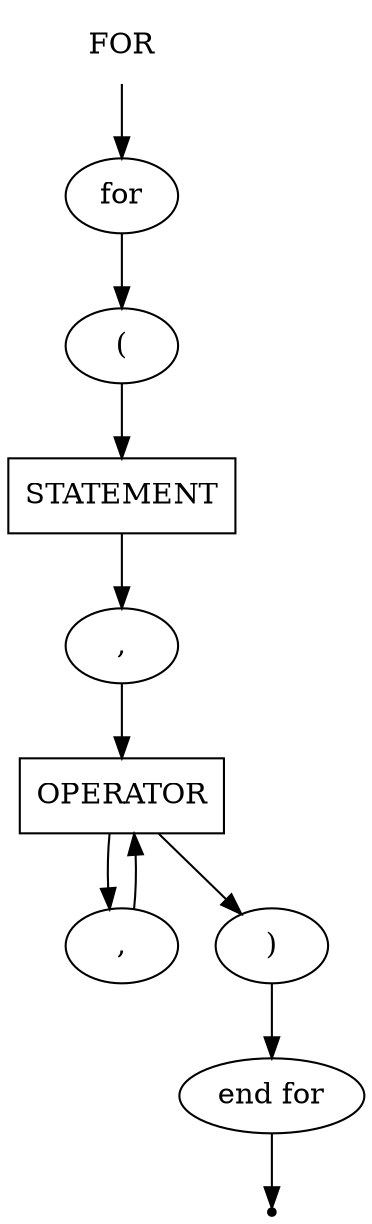 digraph FOR{
    start [label=FOR shape=plaintext]
    for [label=for shape=oval]
    statement [label=STATEMENT shape=box]
    operator [label=OPERATOR shape=box]
    open [label="(" shape=oval]
    comma_1 [label="," shape=oval]
    comma_2 [label="," shape=oval]
    close [label=")" shape=oval]
    end_for [label="end for" shape=oval]
    end [label="" shape=point]

    start -> for
    for -> open
    open -> statement
    statement -> comma_1
    comma_1 -> operator
    operator -> comma_2
    comma_2 -> operator
    operator -> close
    close -> end_for
    end_for -> end
}
